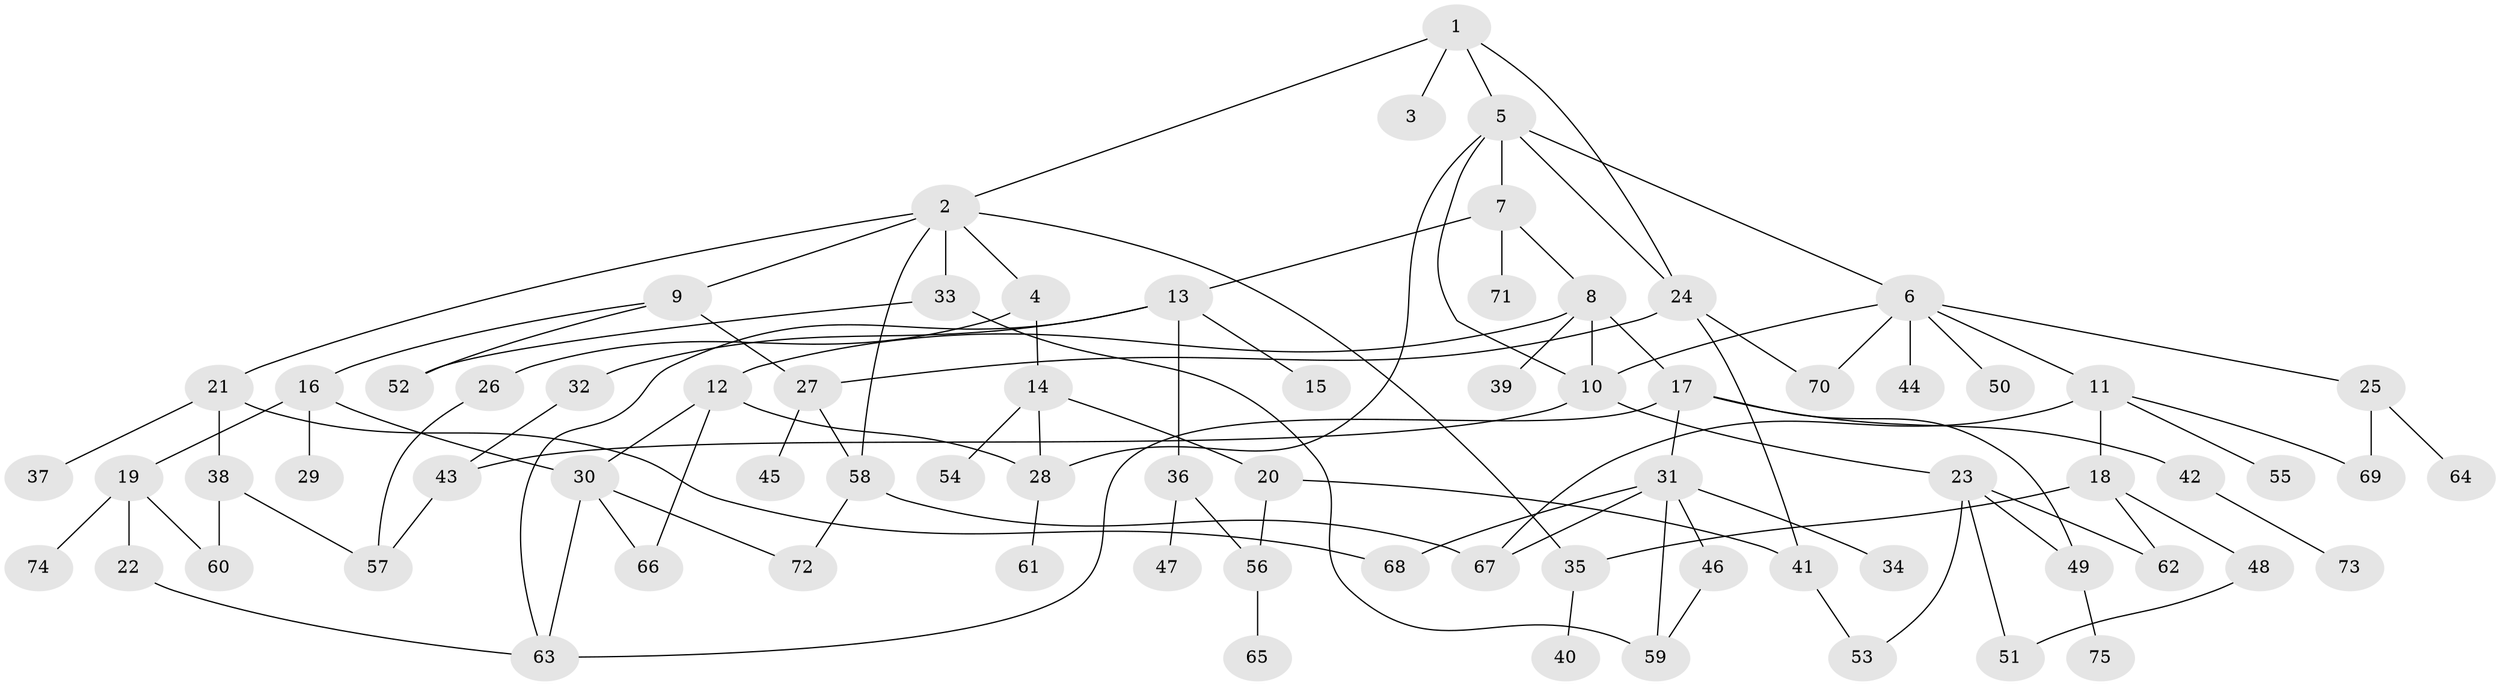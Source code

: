 // Generated by graph-tools (version 1.1) at 2025/01/03/09/25 03:01:11]
// undirected, 75 vertices, 106 edges
graph export_dot {
graph [start="1"]
  node [color=gray90,style=filled];
  1;
  2;
  3;
  4;
  5;
  6;
  7;
  8;
  9;
  10;
  11;
  12;
  13;
  14;
  15;
  16;
  17;
  18;
  19;
  20;
  21;
  22;
  23;
  24;
  25;
  26;
  27;
  28;
  29;
  30;
  31;
  32;
  33;
  34;
  35;
  36;
  37;
  38;
  39;
  40;
  41;
  42;
  43;
  44;
  45;
  46;
  47;
  48;
  49;
  50;
  51;
  52;
  53;
  54;
  55;
  56;
  57;
  58;
  59;
  60;
  61;
  62;
  63;
  64;
  65;
  66;
  67;
  68;
  69;
  70;
  71;
  72;
  73;
  74;
  75;
  1 -- 2;
  1 -- 3;
  1 -- 5;
  1 -- 24;
  2 -- 4;
  2 -- 9;
  2 -- 21;
  2 -- 33;
  2 -- 35;
  2 -- 58;
  4 -- 14;
  4 -- 26;
  5 -- 6;
  5 -- 7;
  5 -- 10;
  5 -- 24;
  5 -- 28;
  6 -- 11;
  6 -- 25;
  6 -- 44;
  6 -- 50;
  6 -- 70;
  6 -- 10;
  7 -- 8;
  7 -- 13;
  7 -- 71;
  8 -- 12;
  8 -- 17;
  8 -- 39;
  8 -- 10;
  9 -- 16;
  9 -- 52;
  9 -- 27;
  10 -- 23;
  10 -- 43;
  11 -- 18;
  11 -- 55;
  11 -- 67;
  11 -- 69;
  12 -- 30;
  12 -- 66;
  12 -- 28;
  13 -- 15;
  13 -- 32;
  13 -- 36;
  13 -- 63;
  14 -- 20;
  14 -- 28;
  14 -- 54;
  16 -- 19;
  16 -- 29;
  16 -- 30;
  17 -- 31;
  17 -- 42;
  17 -- 49;
  17 -- 63;
  18 -- 48;
  18 -- 62;
  18 -- 35;
  19 -- 22;
  19 -- 60;
  19 -- 74;
  20 -- 41;
  20 -- 56;
  21 -- 37;
  21 -- 38;
  21 -- 68;
  22 -- 63;
  23 -- 49;
  23 -- 53;
  23 -- 51;
  23 -- 62;
  24 -- 27;
  24 -- 41;
  24 -- 70;
  25 -- 64;
  25 -- 69;
  26 -- 57;
  27 -- 45;
  27 -- 58;
  28 -- 61;
  30 -- 63;
  30 -- 72;
  30 -- 66;
  31 -- 34;
  31 -- 46;
  31 -- 68;
  31 -- 59;
  31 -- 67;
  32 -- 43;
  33 -- 52;
  33 -- 59;
  35 -- 40;
  36 -- 47;
  36 -- 56;
  38 -- 57;
  38 -- 60;
  41 -- 53;
  42 -- 73;
  43 -- 57;
  46 -- 59;
  48 -- 51;
  49 -- 75;
  56 -- 65;
  58 -- 72;
  58 -- 67;
}
